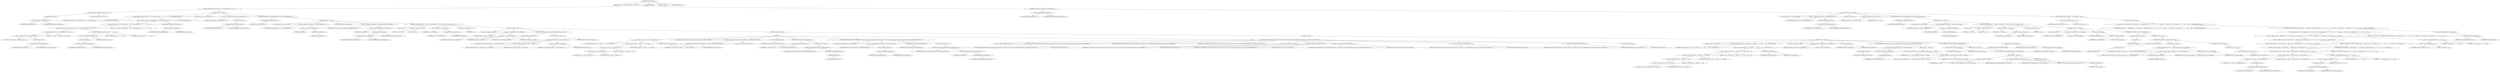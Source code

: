 digraph "doFileOperations" {  
"1952" [label = <(METHOD,doFileOperations)<SUB>763</SUB>> ]
"96" [label = <(PARAM,this)<SUB>763</SUB>> ]
"1953" [label = <(BLOCK,&lt;empty&gt;,&lt;empty&gt;)<SUB>763</SUB>> ]
"1954" [label = <(CONTROL_STRUCTURE,if (fileCopyMap.size() &gt; 0),if (fileCopyMap.size() &gt; 0))<SUB>764</SUB>> ]
"1955" [label = <(&lt;operator&gt;.greaterThan,fileCopyMap.size() &gt; 0)<SUB>764</SUB>> ]
"1956" [label = <(size,fileCopyMap.size())<SUB>764</SUB>> ]
"1957" [label = <(&lt;operator&gt;.fieldAccess,this.fileCopyMap)<SUB>764</SUB>> ]
"1958" [label = <(IDENTIFIER,this,fileCopyMap.size())<SUB>764</SUB>> ]
"1959" [label = <(FIELD_IDENTIFIER,fileCopyMap,fileCopyMap)<SUB>764</SUB>> ]
"1960" [label = <(LITERAL,0,fileCopyMap.size() &gt; 0)<SUB>764</SUB>> ]
"1961" [label = <(BLOCK,&lt;empty&gt;,&lt;empty&gt;)<SUB>764</SUB>> ]
"1962" [label = <(log,log(&quot;Copying &quot; + fileCopyMap.size() + &quot; file&quot; + (fileCopyMap.size() == 1 ? &quot;&quot; : &quot;s&quot;) + &quot; to &quot; + destDir.getAbsolutePath()))<SUB>765</SUB>> ]
"95" [label = <(IDENTIFIER,this,log(&quot;Copying &quot; + fileCopyMap.size() + &quot; file&quot; + (fileCopyMap.size() == 1 ? &quot;&quot; : &quot;s&quot;) + &quot; to &quot; + destDir.getAbsolutePath()))<SUB>765</SUB>> ]
"1963" [label = <(&lt;operator&gt;.addition,&quot;Copying &quot; + fileCopyMap.size() + &quot; file&quot; + (fileCopyMap.size() == 1 ? &quot;&quot; : &quot;s&quot;) + &quot; to &quot; + destDir.getAbsolutePath())<SUB>765</SUB>> ]
"1964" [label = <(&lt;operator&gt;.addition,&quot;Copying &quot; + fileCopyMap.size() + &quot; file&quot; + (fileCopyMap.size() == 1 ? &quot;&quot; : &quot;s&quot;) + &quot; to &quot;)<SUB>765</SUB>> ]
"1965" [label = <(&lt;operator&gt;.addition,&quot;Copying &quot; + fileCopyMap.size() + &quot; file&quot; + (fileCopyMap.size() == 1 ? &quot;&quot; : &quot;s&quot;))<SUB>765</SUB>> ]
"1966" [label = <(&lt;operator&gt;.addition,&quot;Copying &quot; + fileCopyMap.size() + &quot; file&quot;)<SUB>765</SUB>> ]
"1967" [label = <(&lt;operator&gt;.addition,&quot;Copying &quot; + fileCopyMap.size())<SUB>765</SUB>> ]
"1968" [label = <(LITERAL,&quot;Copying &quot;,&quot;Copying &quot; + fileCopyMap.size())<SUB>765</SUB>> ]
"1969" [label = <(size,fileCopyMap.size())<SUB>765</SUB>> ]
"1970" [label = <(&lt;operator&gt;.fieldAccess,this.fileCopyMap)<SUB>765</SUB>> ]
"1971" [label = <(IDENTIFIER,this,fileCopyMap.size())<SUB>765</SUB>> ]
"1972" [label = <(FIELD_IDENTIFIER,fileCopyMap,fileCopyMap)<SUB>765</SUB>> ]
"1973" [label = <(LITERAL,&quot; file&quot;,&quot;Copying &quot; + fileCopyMap.size() + &quot; file&quot;)<SUB>766</SUB>> ]
"1974" [label = <(&lt;operator&gt;.conditional,fileCopyMap.size() == 1 ? &quot;&quot; : &quot;s&quot;)<SUB>766</SUB>> ]
"1975" [label = <(&lt;operator&gt;.equals,fileCopyMap.size() == 1)<SUB>766</SUB>> ]
"1976" [label = <(size,fileCopyMap.size())<SUB>766</SUB>> ]
"1977" [label = <(&lt;operator&gt;.fieldAccess,this.fileCopyMap)<SUB>766</SUB>> ]
"1978" [label = <(IDENTIFIER,this,fileCopyMap.size())<SUB>766</SUB>> ]
"1979" [label = <(FIELD_IDENTIFIER,fileCopyMap,fileCopyMap)<SUB>766</SUB>> ]
"1980" [label = <(LITERAL,1,fileCopyMap.size() == 1)<SUB>766</SUB>> ]
"1981" [label = <(LITERAL,&quot;&quot;,fileCopyMap.size() == 1 ? &quot;&quot; : &quot;s&quot;)<SUB>766</SUB>> ]
"1982" [label = <(LITERAL,&quot;s&quot;,fileCopyMap.size() == 1 ? &quot;&quot; : &quot;s&quot;)<SUB>766</SUB>> ]
"1983" [label = <(LITERAL,&quot; to &quot;,&quot;Copying &quot; + fileCopyMap.size() + &quot; file&quot; + (fileCopyMap.size() == 1 ? &quot;&quot; : &quot;s&quot;) + &quot; to &quot;)<SUB>767</SUB>> ]
"1984" [label = <(getAbsolutePath,destDir.getAbsolutePath())<SUB>767</SUB>> ]
"1985" [label = <(&lt;operator&gt;.fieldAccess,this.destDir)<SUB>767</SUB>> ]
"1986" [label = <(IDENTIFIER,this,destDir.getAbsolutePath())<SUB>767</SUB>> ]
"1987" [label = <(FIELD_IDENTIFIER,destDir,destDir)<SUB>767</SUB>> ]
"1988" [label = <(LOCAL,Enumeration e: java.util.Enumeration)> ]
"1989" [label = <(&lt;operator&gt;.assignment,Enumeration e = fileCopyMap.keys())<SUB>769</SUB>> ]
"1990" [label = <(IDENTIFIER,e,Enumeration e = fileCopyMap.keys())<SUB>769</SUB>> ]
"1991" [label = <(keys,fileCopyMap.keys())<SUB>769</SUB>> ]
"1992" [label = <(&lt;operator&gt;.fieldAccess,this.fileCopyMap)<SUB>769</SUB>> ]
"1993" [label = <(IDENTIFIER,this,fileCopyMap.keys())<SUB>769</SUB>> ]
"1994" [label = <(FIELD_IDENTIFIER,fileCopyMap,fileCopyMap)<SUB>769</SUB>> ]
"1995" [label = <(CONTROL_STRUCTURE,while (e.hasMoreElements()),while (e.hasMoreElements()))<SUB>770</SUB>> ]
"1996" [label = <(hasMoreElements,e.hasMoreElements())<SUB>770</SUB>> ]
"1997" [label = <(IDENTIFIER,e,e.hasMoreElements())<SUB>770</SUB>> ]
"1998" [label = <(BLOCK,&lt;empty&gt;,&lt;empty&gt;)<SUB>770</SUB>> ]
"1999" [label = <(LOCAL,String fromFile: java.lang.String)> ]
"2000" [label = <(&lt;operator&gt;.assignment,String fromFile = (String) e.nextElement())<SUB>771</SUB>> ]
"2001" [label = <(IDENTIFIER,fromFile,String fromFile = (String) e.nextElement())<SUB>771</SUB>> ]
"2002" [label = <(&lt;operator&gt;.cast,(String) e.nextElement())<SUB>771</SUB>> ]
"2003" [label = <(TYPE_REF,String,String)<SUB>771</SUB>> ]
"2004" [label = <(nextElement,e.nextElement())<SUB>771</SUB>> ]
"2005" [label = <(IDENTIFIER,e,e.nextElement())<SUB>771</SUB>> ]
"2006" [label = <(LOCAL,String[] toFiles: java.lang.String[])> ]
"2007" [label = <(&lt;operator&gt;.assignment,String[] toFiles = (String[]) fileCopyMap.get(fromFile))<SUB>772</SUB>> ]
"2008" [label = <(IDENTIFIER,toFiles,String[] toFiles = (String[]) fileCopyMap.get(fromFile))<SUB>772</SUB>> ]
"2009" [label = <(&lt;operator&gt;.cast,(String[]) fileCopyMap.get(fromFile))<SUB>772</SUB>> ]
"2010" [label = <(TYPE_REF,String[],String[])<SUB>772</SUB>> ]
"2011" [label = <(get,fileCopyMap.get(fromFile))<SUB>772</SUB>> ]
"2012" [label = <(&lt;operator&gt;.fieldAccess,this.fileCopyMap)<SUB>772</SUB>> ]
"2013" [label = <(IDENTIFIER,this,fileCopyMap.get(fromFile))<SUB>772</SUB>> ]
"2014" [label = <(FIELD_IDENTIFIER,fileCopyMap,fileCopyMap)<SUB>772</SUB>> ]
"2015" [label = <(IDENTIFIER,fromFile,fileCopyMap.get(fromFile))<SUB>772</SUB>> ]
"2016" [label = <(CONTROL_STRUCTURE,for (int i = 0; Some(i &lt; toFiles.length); i++),for (int i = 0; Some(i &lt; toFiles.length); i++))<SUB>774</SUB>> ]
"2017" [label = <(LOCAL,int i: int)> ]
"2018" [label = <(&lt;operator&gt;.assignment,int i = 0)<SUB>774</SUB>> ]
"2019" [label = <(IDENTIFIER,i,int i = 0)<SUB>774</SUB>> ]
"2020" [label = <(LITERAL,0,int i = 0)<SUB>774</SUB>> ]
"2021" [label = <(&lt;operator&gt;.lessThan,i &lt; toFiles.length)<SUB>774</SUB>> ]
"2022" [label = <(IDENTIFIER,i,i &lt; toFiles.length)<SUB>774</SUB>> ]
"2023" [label = <(&lt;operator&gt;.fieldAccess,toFiles.length)<SUB>774</SUB>> ]
"2024" [label = <(IDENTIFIER,toFiles,i &lt; toFiles.length)<SUB>774</SUB>> ]
"2025" [label = <(FIELD_IDENTIFIER,length,length)<SUB>774</SUB>> ]
"2026" [label = <(&lt;operator&gt;.postIncrement,i++)<SUB>774</SUB>> ]
"2027" [label = <(IDENTIFIER,i,i++)<SUB>774</SUB>> ]
"2028" [label = <(BLOCK,&lt;empty&gt;,&lt;empty&gt;)<SUB>774</SUB>> ]
"2029" [label = <(LOCAL,String toFile: java.lang.String)> ]
"2030" [label = <(&lt;operator&gt;.assignment,String toFile = toFiles[i])<SUB>775</SUB>> ]
"2031" [label = <(IDENTIFIER,toFile,String toFile = toFiles[i])<SUB>775</SUB>> ]
"2032" [label = <(&lt;operator&gt;.indexAccess,toFiles[i])<SUB>775</SUB>> ]
"2033" [label = <(IDENTIFIER,toFiles,String toFile = toFiles[i])<SUB>775</SUB>> ]
"2034" [label = <(IDENTIFIER,i,String toFile = toFiles[i])<SUB>775</SUB>> ]
"2035" [label = <(CONTROL_STRUCTURE,if (fromFile.equals(toFile)),if (fromFile.equals(toFile)))<SUB>777</SUB>> ]
"2036" [label = <(equals,fromFile.equals(toFile))<SUB>777</SUB>> ]
"2037" [label = <(IDENTIFIER,fromFile,fromFile.equals(toFile))<SUB>777</SUB>> ]
"2038" [label = <(IDENTIFIER,toFile,fromFile.equals(toFile))<SUB>777</SUB>> ]
"2039" [label = <(BLOCK,&lt;empty&gt;,&lt;empty&gt;)<SUB>777</SUB>> ]
"2040" [label = <(log,log(&quot;Skipping self-copy of &quot; + fromFile, verbosity))<SUB>778</SUB>> ]
"97" [label = <(IDENTIFIER,this,log(&quot;Skipping self-copy of &quot; + fromFile, verbosity))<SUB>778</SUB>> ]
"2041" [label = <(&lt;operator&gt;.addition,&quot;Skipping self-copy of &quot; + fromFile)<SUB>778</SUB>> ]
"2042" [label = <(LITERAL,&quot;Skipping self-copy of &quot;,&quot;Skipping self-copy of &quot; + fromFile)<SUB>778</SUB>> ]
"2043" [label = <(IDENTIFIER,fromFile,&quot;Skipping self-copy of &quot; + fromFile)<SUB>778</SUB>> ]
"2044" [label = <(&lt;operator&gt;.fieldAccess,this.verbosity)<SUB>778</SUB>> ]
"2045" [label = <(IDENTIFIER,this,log(&quot;Skipping self-copy of &quot; + fromFile, verbosity))<SUB>778</SUB>> ]
"2046" [label = <(FIELD_IDENTIFIER,verbosity,verbosity)<SUB>778</SUB>> ]
"2047" [label = <(CONTROL_STRUCTURE,continue;,continue;)<SUB>779</SUB>> ]
"2048" [label = <(CONTROL_STRUCTURE,try,try)<SUB>781</SUB>> ]
"2049" [label = <(BLOCK,try,try)<SUB>781</SUB>> ]
"2050" [label = <(log,log(&quot;Copying &quot; + fromFile + &quot; to &quot; + toFile, verbosity))<SUB>782</SUB>> ]
"98" [label = <(IDENTIFIER,this,log(&quot;Copying &quot; + fromFile + &quot; to &quot; + toFile, verbosity))<SUB>782</SUB>> ]
"2051" [label = <(&lt;operator&gt;.addition,&quot;Copying &quot; + fromFile + &quot; to &quot; + toFile)<SUB>782</SUB>> ]
"2052" [label = <(&lt;operator&gt;.addition,&quot;Copying &quot; + fromFile + &quot; to &quot;)<SUB>782</SUB>> ]
"2053" [label = <(&lt;operator&gt;.addition,&quot;Copying &quot; + fromFile)<SUB>782</SUB>> ]
"2054" [label = <(LITERAL,&quot;Copying &quot;,&quot;Copying &quot; + fromFile)<SUB>782</SUB>> ]
"2055" [label = <(IDENTIFIER,fromFile,&quot;Copying &quot; + fromFile)<SUB>782</SUB>> ]
"2056" [label = <(LITERAL,&quot; to &quot;,&quot;Copying &quot; + fromFile + &quot; to &quot;)<SUB>782</SUB>> ]
"2057" [label = <(IDENTIFIER,toFile,&quot;Copying &quot; + fromFile + &quot; to &quot; + toFile)<SUB>782</SUB>> ]
"2058" [label = <(&lt;operator&gt;.fieldAccess,this.verbosity)<SUB>782</SUB>> ]
"2059" [label = <(IDENTIFIER,this,log(&quot;Copying &quot; + fromFile + &quot; to &quot; + toFile, verbosity))<SUB>782</SUB>> ]
"2060" [label = <(FIELD_IDENTIFIER,verbosity,verbosity)<SUB>782</SUB>> ]
"100" [label = <(LOCAL,FilterSetCollection executionFilters: org.apache.tools.ant.types.FilterSetCollection)> ]
"2061" [label = <(&lt;operator&gt;.assignment,FilterSetCollection executionFilters = new FilterSetCollection())<SUB>784</SUB>> ]
"2062" [label = <(IDENTIFIER,executionFilters,FilterSetCollection executionFilters = new FilterSetCollection())<SUB>784</SUB>> ]
"2063" [label = <(&lt;operator&gt;.alloc,new FilterSetCollection())<SUB>785</SUB>> ]
"2064" [label = <(&lt;init&gt;,new FilterSetCollection())<SUB>785</SUB>> ]
"99" [label = <(IDENTIFIER,executionFilters,new FilterSetCollection())<SUB>784</SUB>> ]
"2065" [label = <(CONTROL_STRUCTURE,if (filtering),if (filtering))<SUB>786</SUB>> ]
"2066" [label = <(&lt;operator&gt;.fieldAccess,this.filtering)<SUB>786</SUB>> ]
"2067" [label = <(IDENTIFIER,this,if (filtering))<SUB>786</SUB>> ]
"2068" [label = <(FIELD_IDENTIFIER,filtering,filtering)<SUB>786</SUB>> ]
"2069" [label = <(BLOCK,&lt;empty&gt;,&lt;empty&gt;)<SUB>786</SUB>> ]
"2070" [label = <(addFilterSet,addFilterSet(getProject().getGlobalFilterSet()))<SUB>787</SUB>> ]
"2071" [label = <(IDENTIFIER,executionFilters,addFilterSet(getProject().getGlobalFilterSet()))<SUB>787</SUB>> ]
"2072" [label = <(getGlobalFilterSet,getGlobalFilterSet())<SUB>788</SUB>> ]
"2073" [label = <(getProject,getProject())<SUB>788</SUB>> ]
"101" [label = <(IDENTIFIER,this,getProject())<SUB>788</SUB>> ]
"2074" [label = <(CONTROL_STRUCTURE,for (Enumeration filterEnum = filterSets.elements(); Some(filterEnum.hasMoreElements()); ),for (Enumeration filterEnum = filterSets.elements(); Some(filterEnum.hasMoreElements()); ))<SUB>790</SUB>> ]
"2075" [label = <(LOCAL,Enumeration filterEnum: java.util.Enumeration)> ]
"2076" [label = <(&lt;operator&gt;.assignment,Enumeration filterEnum = filterSets.elements())<SUB>790</SUB>> ]
"2077" [label = <(IDENTIFIER,filterEnum,Enumeration filterEnum = filterSets.elements())<SUB>790</SUB>> ]
"2078" [label = <(elements,filterSets.elements())<SUB>790</SUB>> ]
"2079" [label = <(&lt;operator&gt;.fieldAccess,this.filterSets)<SUB>790</SUB>> ]
"2080" [label = <(IDENTIFIER,this,filterSets.elements())<SUB>790</SUB>> ]
"2081" [label = <(FIELD_IDENTIFIER,filterSets,filterSets)<SUB>790</SUB>> ]
"2082" [label = <(hasMoreElements,filterEnum.hasMoreElements())<SUB>791</SUB>> ]
"2083" [label = <(IDENTIFIER,filterEnum,filterEnum.hasMoreElements())<SUB>791</SUB>> ]
"2084" [label = <(BLOCK,&lt;empty&gt;,&lt;empty&gt;)<SUB>791</SUB>> ]
"2085" [label = <(addFilterSet,addFilterSet((FilterSet) filterEnum.nextElement()))<SUB>792</SUB>> ]
"2086" [label = <(IDENTIFIER,executionFilters,addFilterSet((FilterSet) filterEnum.nextElement()))<SUB>792</SUB>> ]
"2087" [label = <(&lt;operator&gt;.cast,(FilterSet) filterEnum.nextElement())<SUB>793</SUB>> ]
"2088" [label = <(TYPE_REF,FilterSet,FilterSet)<SUB>793</SUB>> ]
"2089" [label = <(nextElement,filterEnum.nextElement())<SUB>793</SUB>> ]
"2090" [label = <(IDENTIFIER,filterEnum,filterEnum.nextElement())<SUB>793</SUB>> ]
"2091" [label = <(copyFile,copyFile(fromFile, toFile, executionFilters, filterChains, forceOverwrite, preserveLastModified, inputEncoding, outputEncoding, getProject()))<SUB>795</SUB>> ]
"2092" [label = <(&lt;operator&gt;.fieldAccess,this.fileUtils)<SUB>795</SUB>> ]
"2093" [label = <(IDENTIFIER,this,copyFile(fromFile, toFile, executionFilters, filterChains, forceOverwrite, preserveLastModified, inputEncoding, outputEncoding, getProject()))<SUB>795</SUB>> ]
"2094" [label = <(FIELD_IDENTIFIER,fileUtils,fileUtils)<SUB>795</SUB>> ]
"2095" [label = <(IDENTIFIER,fromFile,copyFile(fromFile, toFile, executionFilters, filterChains, forceOverwrite, preserveLastModified, inputEncoding, outputEncoding, getProject()))<SUB>795</SUB>> ]
"2096" [label = <(IDENTIFIER,toFile,copyFile(fromFile, toFile, executionFilters, filterChains, forceOverwrite, preserveLastModified, inputEncoding, outputEncoding, getProject()))<SUB>795</SUB>> ]
"2097" [label = <(IDENTIFIER,executionFilters,copyFile(fromFile, toFile, executionFilters, filterChains, forceOverwrite, preserveLastModified, inputEncoding, outputEncoding, getProject()))<SUB>795</SUB>> ]
"2098" [label = <(&lt;operator&gt;.fieldAccess,this.filterChains)<SUB>796</SUB>> ]
"2099" [label = <(IDENTIFIER,this,copyFile(fromFile, toFile, executionFilters, filterChains, forceOverwrite, preserveLastModified, inputEncoding, outputEncoding, getProject()))<SUB>796</SUB>> ]
"2100" [label = <(FIELD_IDENTIFIER,filterChains,filterChains)<SUB>796</SUB>> ]
"2101" [label = <(&lt;operator&gt;.fieldAccess,this.forceOverwrite)<SUB>796</SUB>> ]
"2102" [label = <(IDENTIFIER,this,copyFile(fromFile, toFile, executionFilters, filterChains, forceOverwrite, preserveLastModified, inputEncoding, outputEncoding, getProject()))<SUB>796</SUB>> ]
"2103" [label = <(FIELD_IDENTIFIER,forceOverwrite,forceOverwrite)<SUB>796</SUB>> ]
"2104" [label = <(&lt;operator&gt;.fieldAccess,this.preserveLastModified)<SUB>797</SUB>> ]
"2105" [label = <(IDENTIFIER,this,copyFile(fromFile, toFile, executionFilters, filterChains, forceOverwrite, preserveLastModified, inputEncoding, outputEncoding, getProject()))<SUB>797</SUB>> ]
"2106" [label = <(FIELD_IDENTIFIER,preserveLastModified,preserveLastModified)<SUB>797</SUB>> ]
"2107" [label = <(&lt;operator&gt;.fieldAccess,this.inputEncoding)<SUB>797</SUB>> ]
"2108" [label = <(IDENTIFIER,this,copyFile(fromFile, toFile, executionFilters, filterChains, forceOverwrite, preserveLastModified, inputEncoding, outputEncoding, getProject()))<SUB>797</SUB>> ]
"2109" [label = <(FIELD_IDENTIFIER,inputEncoding,inputEncoding)<SUB>797</SUB>> ]
"2110" [label = <(&lt;operator&gt;.fieldAccess,this.outputEncoding)<SUB>798</SUB>> ]
"2111" [label = <(IDENTIFIER,this,copyFile(fromFile, toFile, executionFilters, filterChains, forceOverwrite, preserveLastModified, inputEncoding, outputEncoding, getProject()))<SUB>798</SUB>> ]
"2112" [label = <(FIELD_IDENTIFIER,outputEncoding,outputEncoding)<SUB>798</SUB>> ]
"2113" [label = <(getProject,getProject())<SUB>798</SUB>> ]
"102" [label = <(IDENTIFIER,this,getProject())<SUB>798</SUB>> ]
"2114" [label = <(BLOCK,catch,catch)> ]
"2115" [label = <(BLOCK,&lt;empty&gt;,&lt;empty&gt;)<SUB>799</SUB>> ]
"2116" [label = <(LOCAL,String msg: java.lang.String)> ]
"2117" [label = <(&lt;operator&gt;.assignment,String msg = &quot;Failed to copy &quot; + fromFile + &quot; to &quot; + toFile + &quot; due to &quot; + getDueTo(ioe))<SUB>800</SUB>> ]
"2118" [label = <(IDENTIFIER,msg,String msg = &quot;Failed to copy &quot; + fromFile + &quot; to &quot; + toFile + &quot; due to &quot; + getDueTo(ioe))<SUB>800</SUB>> ]
"2119" [label = <(&lt;operator&gt;.addition,&quot;Failed to copy &quot; + fromFile + &quot; to &quot; + toFile + &quot; due to &quot; + getDueTo(ioe))<SUB>800</SUB>> ]
"2120" [label = <(&lt;operator&gt;.addition,&quot;Failed to copy &quot; + fromFile + &quot; to &quot; + toFile + &quot; due to &quot;)<SUB>800</SUB>> ]
"2121" [label = <(&lt;operator&gt;.addition,&quot;Failed to copy &quot; + fromFile + &quot; to &quot; + toFile)<SUB>800</SUB>> ]
"2122" [label = <(&lt;operator&gt;.addition,&quot;Failed to copy &quot; + fromFile + &quot; to &quot;)<SUB>800</SUB>> ]
"2123" [label = <(&lt;operator&gt;.addition,&quot;Failed to copy &quot; + fromFile)<SUB>800</SUB>> ]
"2124" [label = <(LITERAL,&quot;Failed to copy &quot;,&quot;Failed to copy &quot; + fromFile)<SUB>800</SUB>> ]
"2125" [label = <(IDENTIFIER,fromFile,&quot;Failed to copy &quot; + fromFile)<SUB>800</SUB>> ]
"2126" [label = <(LITERAL,&quot; to &quot;,&quot;Failed to copy &quot; + fromFile + &quot; to &quot;)<SUB>800</SUB>> ]
"2127" [label = <(IDENTIFIER,toFile,&quot;Failed to copy &quot; + fromFile + &quot; to &quot; + toFile)<SUB>800</SUB>> ]
"2128" [label = <(LITERAL,&quot; due to &quot;,&quot;Failed to copy &quot; + fromFile + &quot; to &quot; + toFile + &quot; due to &quot;)<SUB>801</SUB>> ]
"2129" [label = <(getDueTo,this.getDueTo(ioe))<SUB>801</SUB>> ]
"103" [label = <(IDENTIFIER,this,this.getDueTo(ioe))<SUB>801</SUB>> ]
"2130" [label = <(IDENTIFIER,ioe,this.getDueTo(ioe))<SUB>801</SUB>> ]
"105" [label = <(LOCAL,File targetFile: java.io.File)> ]
"2131" [label = <(&lt;operator&gt;.assignment,File targetFile = new File(toFile))<SUB>802</SUB>> ]
"2132" [label = <(IDENTIFIER,targetFile,File targetFile = new File(toFile))<SUB>802</SUB>> ]
"2133" [label = <(&lt;operator&gt;.alloc,new File(toFile))<SUB>802</SUB>> ]
"2134" [label = <(&lt;init&gt;,new File(toFile))<SUB>802</SUB>> ]
"104" [label = <(IDENTIFIER,targetFile,new File(toFile))<SUB>802</SUB>> ]
"2135" [label = <(IDENTIFIER,toFile,new File(toFile))<SUB>802</SUB>> ]
"2136" [label = <(CONTROL_STRUCTURE,if (targetFile.exists() &amp;&amp; !targetFile.delete()),if (targetFile.exists() &amp;&amp; !targetFile.delete()))<SUB>803</SUB>> ]
"2137" [label = <(&lt;operator&gt;.logicalAnd,targetFile.exists() &amp;&amp; !targetFile.delete())<SUB>803</SUB>> ]
"2138" [label = <(exists,targetFile.exists())<SUB>803</SUB>> ]
"2139" [label = <(IDENTIFIER,targetFile,targetFile.exists())<SUB>803</SUB>> ]
"2140" [label = <(&lt;operator&gt;.logicalNot,!targetFile.delete())<SUB>803</SUB>> ]
"2141" [label = <(delete,targetFile.delete())<SUB>803</SUB>> ]
"2142" [label = <(IDENTIFIER,targetFile,targetFile.delete())<SUB>803</SUB>> ]
"2143" [label = <(BLOCK,&lt;empty&gt;,&lt;empty&gt;)<SUB>803</SUB>> ]
"2144" [label = <(&lt;operator&gt;.assignmentPlus,msg += &quot; and I couldn't delete the corrupt &quot; + toFile)<SUB>804</SUB>> ]
"2145" [label = <(IDENTIFIER,msg,msg += &quot; and I couldn't delete the corrupt &quot; + toFile)<SUB>804</SUB>> ]
"2146" [label = <(&lt;operator&gt;.addition,&quot; and I couldn't delete the corrupt &quot; + toFile)<SUB>804</SUB>> ]
"2147" [label = <(LITERAL,&quot; and I couldn't delete the corrupt &quot;,&quot; and I couldn't delete the corrupt &quot; + toFile)<SUB>804</SUB>> ]
"2148" [label = <(IDENTIFIER,toFile,&quot; and I couldn't delete the corrupt &quot; + toFile)<SUB>804</SUB>> ]
"2149" [label = <(CONTROL_STRUCTURE,if (failonerror),if (failonerror))<SUB>806</SUB>> ]
"2150" [label = <(&lt;operator&gt;.fieldAccess,this.failonerror)<SUB>806</SUB>> ]
"2151" [label = <(IDENTIFIER,this,if (failonerror))<SUB>806</SUB>> ]
"2152" [label = <(FIELD_IDENTIFIER,failonerror,failonerror)<SUB>806</SUB>> ]
"2153" [label = <(BLOCK,&lt;empty&gt;,&lt;empty&gt;)<SUB>806</SUB>> ]
"2154" [label = <(&lt;operator&gt;.throw,throw new BuildException(msg, ioe, getLocation());)<SUB>807</SUB>> ]
"2155" [label = <(BLOCK,&lt;empty&gt;,&lt;empty&gt;)<SUB>807</SUB>> ]
"2156" [label = <(&lt;operator&gt;.assignment,&lt;empty&gt;)> ]
"2157" [label = <(IDENTIFIER,$obj39,&lt;empty&gt;)> ]
"2158" [label = <(&lt;operator&gt;.alloc,new BuildException(msg, ioe, getLocation()))<SUB>807</SUB>> ]
"2159" [label = <(&lt;init&gt;,new BuildException(msg, ioe, getLocation()))<SUB>807</SUB>> ]
"2160" [label = <(IDENTIFIER,$obj39,new BuildException(msg, ioe, getLocation()))> ]
"2161" [label = <(IDENTIFIER,msg,new BuildException(msg, ioe, getLocation()))<SUB>807</SUB>> ]
"2162" [label = <(IDENTIFIER,ioe,new BuildException(msg, ioe, getLocation()))<SUB>807</SUB>> ]
"2163" [label = <(getLocation,getLocation())<SUB>807</SUB>> ]
"106" [label = <(IDENTIFIER,this,getLocation())<SUB>807</SUB>> ]
"2164" [label = <(IDENTIFIER,$obj39,&lt;empty&gt;)> ]
"2165" [label = <(log,log(msg, Project.MSG_ERR))<SUB>809</SUB>> ]
"107" [label = <(IDENTIFIER,this,log(msg, Project.MSG_ERR))<SUB>809</SUB>> ]
"2166" [label = <(IDENTIFIER,msg,log(msg, Project.MSG_ERR))<SUB>809</SUB>> ]
"2167" [label = <(&lt;operator&gt;.fieldAccess,Project.MSG_ERR)<SUB>809</SUB>> ]
"2168" [label = <(IDENTIFIER,Project,log(msg, Project.MSG_ERR))<SUB>809</SUB>> ]
"2169" [label = <(FIELD_IDENTIFIER,MSG_ERR,MSG_ERR)<SUB>809</SUB>> ]
"2170" [label = <(CONTROL_STRUCTURE,if (includeEmpty),if (includeEmpty))<SUB>814</SUB>> ]
"2171" [label = <(&lt;operator&gt;.fieldAccess,this.includeEmpty)<SUB>814</SUB>> ]
"2172" [label = <(IDENTIFIER,this,if (includeEmpty))<SUB>814</SUB>> ]
"2173" [label = <(FIELD_IDENTIFIER,includeEmpty,includeEmpty)<SUB>814</SUB>> ]
"2174" [label = <(BLOCK,&lt;empty&gt;,&lt;empty&gt;)<SUB>814</SUB>> ]
"2175" [label = <(LOCAL,Enumeration e: java.util.Enumeration)> ]
"2176" [label = <(&lt;operator&gt;.assignment,Enumeration e = dirCopyMap.elements())<SUB>815</SUB>> ]
"2177" [label = <(IDENTIFIER,e,Enumeration e = dirCopyMap.elements())<SUB>815</SUB>> ]
"2178" [label = <(elements,dirCopyMap.elements())<SUB>815</SUB>> ]
"2179" [label = <(&lt;operator&gt;.fieldAccess,this.dirCopyMap)<SUB>815</SUB>> ]
"2180" [label = <(IDENTIFIER,this,dirCopyMap.elements())<SUB>815</SUB>> ]
"2181" [label = <(FIELD_IDENTIFIER,dirCopyMap,dirCopyMap)<SUB>815</SUB>> ]
"2182" [label = <(LOCAL,int createCount: int)> ]
"2183" [label = <(&lt;operator&gt;.assignment,int createCount = 0)<SUB>816</SUB>> ]
"2184" [label = <(IDENTIFIER,createCount,int createCount = 0)<SUB>816</SUB>> ]
"2185" [label = <(LITERAL,0,int createCount = 0)<SUB>816</SUB>> ]
"2186" [label = <(CONTROL_STRUCTURE,while (e.hasMoreElements()),while (e.hasMoreElements()))<SUB>817</SUB>> ]
"2187" [label = <(hasMoreElements,e.hasMoreElements())<SUB>817</SUB>> ]
"2188" [label = <(IDENTIFIER,e,e.hasMoreElements())<SUB>817</SUB>> ]
"2189" [label = <(BLOCK,&lt;empty&gt;,&lt;empty&gt;)<SUB>817</SUB>> ]
"2190" [label = <(LOCAL,String[] dirs: java.lang.String[])> ]
"2191" [label = <(&lt;operator&gt;.assignment,String[] dirs = (String[]) e.nextElement())<SUB>818</SUB>> ]
"2192" [label = <(IDENTIFIER,dirs,String[] dirs = (String[]) e.nextElement())<SUB>818</SUB>> ]
"2193" [label = <(&lt;operator&gt;.cast,(String[]) e.nextElement())<SUB>818</SUB>> ]
"2194" [label = <(TYPE_REF,String[],String[])<SUB>818</SUB>> ]
"2195" [label = <(nextElement,e.nextElement())<SUB>818</SUB>> ]
"2196" [label = <(IDENTIFIER,e,e.nextElement())<SUB>818</SUB>> ]
"2197" [label = <(CONTROL_STRUCTURE,for (int i = 0; Some(i &lt; dirs.length); i++),for (int i = 0; Some(i &lt; dirs.length); i++))<SUB>819</SUB>> ]
"2198" [label = <(LOCAL,int i: int)> ]
"2199" [label = <(&lt;operator&gt;.assignment,int i = 0)<SUB>819</SUB>> ]
"2200" [label = <(IDENTIFIER,i,int i = 0)<SUB>819</SUB>> ]
"2201" [label = <(LITERAL,0,int i = 0)<SUB>819</SUB>> ]
"2202" [label = <(&lt;operator&gt;.lessThan,i &lt; dirs.length)<SUB>819</SUB>> ]
"2203" [label = <(IDENTIFIER,i,i &lt; dirs.length)<SUB>819</SUB>> ]
"2204" [label = <(&lt;operator&gt;.fieldAccess,dirs.length)<SUB>819</SUB>> ]
"2205" [label = <(IDENTIFIER,dirs,i &lt; dirs.length)<SUB>819</SUB>> ]
"2206" [label = <(FIELD_IDENTIFIER,length,length)<SUB>819</SUB>> ]
"2207" [label = <(&lt;operator&gt;.postIncrement,i++)<SUB>819</SUB>> ]
"2208" [label = <(IDENTIFIER,i,i++)<SUB>819</SUB>> ]
"2209" [label = <(BLOCK,&lt;empty&gt;,&lt;empty&gt;)<SUB>819</SUB>> ]
"109" [label = <(LOCAL,File d: java.io.File)> ]
"2210" [label = <(&lt;operator&gt;.assignment,File d = new File(dirs[i]))<SUB>820</SUB>> ]
"2211" [label = <(IDENTIFIER,d,File d = new File(dirs[i]))<SUB>820</SUB>> ]
"2212" [label = <(&lt;operator&gt;.alloc,new File(dirs[i]))<SUB>820</SUB>> ]
"2213" [label = <(&lt;init&gt;,new File(dirs[i]))<SUB>820</SUB>> ]
"108" [label = <(IDENTIFIER,d,new File(dirs[i]))<SUB>820</SUB>> ]
"2214" [label = <(&lt;operator&gt;.indexAccess,dirs[i])<SUB>820</SUB>> ]
"2215" [label = <(IDENTIFIER,dirs,new File(dirs[i]))<SUB>820</SUB>> ]
"2216" [label = <(IDENTIFIER,i,new File(dirs[i]))<SUB>820</SUB>> ]
"2217" [label = <(CONTROL_STRUCTURE,if (!d.exists()),if (!d.exists()))<SUB>821</SUB>> ]
"2218" [label = <(&lt;operator&gt;.logicalNot,!d.exists())<SUB>821</SUB>> ]
"2219" [label = <(exists,d.exists())<SUB>821</SUB>> ]
"2220" [label = <(IDENTIFIER,d,d.exists())<SUB>821</SUB>> ]
"2221" [label = <(BLOCK,&lt;empty&gt;,&lt;empty&gt;)<SUB>821</SUB>> ]
"2222" [label = <(CONTROL_STRUCTURE,if (!d.mkdirs()),if (!d.mkdirs()))<SUB>822</SUB>> ]
"2223" [label = <(&lt;operator&gt;.logicalNot,!d.mkdirs())<SUB>822</SUB>> ]
"2224" [label = <(mkdirs,d.mkdirs())<SUB>822</SUB>> ]
"2225" [label = <(IDENTIFIER,d,d.mkdirs())<SUB>822</SUB>> ]
"2226" [label = <(BLOCK,&lt;empty&gt;,&lt;empty&gt;)<SUB>822</SUB>> ]
"2227" [label = <(log,log(&quot;Unable to create directory &quot; + d.getAbsolutePath(), Project.MSG_ERR))<SUB>823</SUB>> ]
"110" [label = <(IDENTIFIER,this,log(&quot;Unable to create directory &quot; + d.getAbsolutePath(), Project.MSG_ERR))<SUB>823</SUB>> ]
"2228" [label = <(&lt;operator&gt;.addition,&quot;Unable to create directory &quot; + d.getAbsolutePath())<SUB>823</SUB>> ]
"2229" [label = <(LITERAL,&quot;Unable to create directory &quot;,&quot;Unable to create directory &quot; + d.getAbsolutePath())<SUB>823</SUB>> ]
"2230" [label = <(getAbsolutePath,d.getAbsolutePath())<SUB>824</SUB>> ]
"2231" [label = <(IDENTIFIER,d,d.getAbsolutePath())<SUB>824</SUB>> ]
"2232" [label = <(&lt;operator&gt;.fieldAccess,Project.MSG_ERR)<SUB>824</SUB>> ]
"2233" [label = <(IDENTIFIER,Project,log(&quot;Unable to create directory &quot; + d.getAbsolutePath(), Project.MSG_ERR))<SUB>824</SUB>> ]
"2234" [label = <(FIELD_IDENTIFIER,MSG_ERR,MSG_ERR)<SUB>824</SUB>> ]
"2235" [label = <(CONTROL_STRUCTURE,else,else)<SUB>825</SUB>> ]
"2236" [label = <(BLOCK,&lt;empty&gt;,&lt;empty&gt;)<SUB>825</SUB>> ]
"2237" [label = <(&lt;operator&gt;.postIncrement,createCount++)<SUB>826</SUB>> ]
"2238" [label = <(IDENTIFIER,createCount,createCount++)<SUB>826</SUB>> ]
"2239" [label = <(CONTROL_STRUCTURE,if (createCount &gt; 0),if (createCount &gt; 0))<SUB>831</SUB>> ]
"2240" [label = <(&lt;operator&gt;.greaterThan,createCount &gt; 0)<SUB>831</SUB>> ]
"2241" [label = <(IDENTIFIER,createCount,createCount &gt; 0)<SUB>831</SUB>> ]
"2242" [label = <(LITERAL,0,createCount &gt; 0)<SUB>831</SUB>> ]
"2243" [label = <(BLOCK,&lt;empty&gt;,&lt;empty&gt;)<SUB>831</SUB>> ]
"2244" [label = <(log,log(&quot;Copied &quot; + dirCopyMap.size() + &quot; empty director&quot; + (dirCopyMap.size() == 1 ? &quot;y&quot; : &quot;ies&quot;) + &quot; to &quot; + createCount + &quot; empty director&quot; + (createCount == 1 ? &quot;y&quot; : &quot;ies&quot;) + &quot; under &quot; + destDir.getAbsolutePath()))<SUB>832</SUB>> ]
"111" [label = <(IDENTIFIER,this,log(&quot;Copied &quot; + dirCopyMap.size() + &quot; empty director&quot; + (dirCopyMap.size() == 1 ? &quot;y&quot; : &quot;ies&quot;) + &quot; to &quot; + createCount + &quot; empty director&quot; + (createCount == 1 ? &quot;y&quot; : &quot;ies&quot;) + &quot; under &quot; + destDir.getAbsolutePath()))<SUB>832</SUB>> ]
"2245" [label = <(&lt;operator&gt;.addition,&quot;Copied &quot; + dirCopyMap.size() + &quot; empty director&quot; + (dirCopyMap.size() == 1 ? &quot;y&quot; : &quot;ies&quot;) + &quot; to &quot; + createCount + &quot; empty director&quot; + (createCount == 1 ? &quot;y&quot; : &quot;ies&quot;) + &quot; under &quot; + destDir.getAbsolutePath())<SUB>832</SUB>> ]
"2246" [label = <(&lt;operator&gt;.addition,&quot;Copied &quot; + dirCopyMap.size() + &quot; empty director&quot; + (dirCopyMap.size() == 1 ? &quot;y&quot; : &quot;ies&quot;) + &quot; to &quot; + createCount + &quot; empty director&quot; + (createCount == 1 ? &quot;y&quot; : &quot;ies&quot;) + &quot; under &quot;)<SUB>832</SUB>> ]
"2247" [label = <(&lt;operator&gt;.addition,&quot;Copied &quot; + dirCopyMap.size() + &quot; empty director&quot; + (dirCopyMap.size() == 1 ? &quot;y&quot; : &quot;ies&quot;) + &quot; to &quot; + createCount + &quot; empty director&quot; + (createCount == 1 ? &quot;y&quot; : &quot;ies&quot;))<SUB>832</SUB>> ]
"2248" [label = <(&lt;operator&gt;.addition,&quot;Copied &quot; + dirCopyMap.size() + &quot; empty director&quot; + (dirCopyMap.size() == 1 ? &quot;y&quot; : &quot;ies&quot;) + &quot; to &quot; + createCount + &quot; empty director&quot;)<SUB>832</SUB>> ]
"2249" [label = <(&lt;operator&gt;.addition,&quot;Copied &quot; + dirCopyMap.size() + &quot; empty director&quot; + (dirCopyMap.size() == 1 ? &quot;y&quot; : &quot;ies&quot;) + &quot; to &quot; + createCount)<SUB>832</SUB>> ]
"2250" [label = <(&lt;operator&gt;.addition,&quot;Copied &quot; + dirCopyMap.size() + &quot; empty director&quot; + (dirCopyMap.size() == 1 ? &quot;y&quot; : &quot;ies&quot;) + &quot; to &quot;)<SUB>832</SUB>> ]
"2251" [label = <(&lt;operator&gt;.addition,&quot;Copied &quot; + dirCopyMap.size() + &quot; empty director&quot; + (dirCopyMap.size() == 1 ? &quot;y&quot; : &quot;ies&quot;))<SUB>832</SUB>> ]
"2252" [label = <(&lt;operator&gt;.addition,&quot;Copied &quot; + dirCopyMap.size() + &quot; empty director&quot;)<SUB>832</SUB>> ]
"2253" [label = <(&lt;operator&gt;.addition,&quot;Copied &quot; + dirCopyMap.size())<SUB>832</SUB>> ]
"2254" [label = <(LITERAL,&quot;Copied &quot;,&quot;Copied &quot; + dirCopyMap.size())<SUB>832</SUB>> ]
"2255" [label = <(size,dirCopyMap.size())<SUB>832</SUB>> ]
"2256" [label = <(&lt;operator&gt;.fieldAccess,this.dirCopyMap)<SUB>832</SUB>> ]
"2257" [label = <(IDENTIFIER,this,dirCopyMap.size())<SUB>832</SUB>> ]
"2258" [label = <(FIELD_IDENTIFIER,dirCopyMap,dirCopyMap)<SUB>832</SUB>> ]
"2259" [label = <(LITERAL,&quot; empty director&quot;,&quot;Copied &quot; + dirCopyMap.size() + &quot; empty director&quot;)<SUB>833</SUB>> ]
"2260" [label = <(&lt;operator&gt;.conditional,dirCopyMap.size() == 1 ? &quot;y&quot; : &quot;ies&quot;)<SUB>834</SUB>> ]
"2261" [label = <(&lt;operator&gt;.equals,dirCopyMap.size() == 1)<SUB>834</SUB>> ]
"2262" [label = <(size,dirCopyMap.size())<SUB>834</SUB>> ]
"2263" [label = <(&lt;operator&gt;.fieldAccess,this.dirCopyMap)<SUB>834</SUB>> ]
"2264" [label = <(IDENTIFIER,this,dirCopyMap.size())<SUB>834</SUB>> ]
"2265" [label = <(FIELD_IDENTIFIER,dirCopyMap,dirCopyMap)<SUB>834</SUB>> ]
"2266" [label = <(LITERAL,1,dirCopyMap.size() == 1)<SUB>834</SUB>> ]
"2267" [label = <(LITERAL,&quot;y&quot;,dirCopyMap.size() == 1 ? &quot;y&quot; : &quot;ies&quot;)<SUB>834</SUB>> ]
"2268" [label = <(LITERAL,&quot;ies&quot;,dirCopyMap.size() == 1 ? &quot;y&quot; : &quot;ies&quot;)<SUB>834</SUB>> ]
"2269" [label = <(LITERAL,&quot; to &quot;,&quot;Copied &quot; + dirCopyMap.size() + &quot; empty director&quot; + (dirCopyMap.size() == 1 ? &quot;y&quot; : &quot;ies&quot;) + &quot; to &quot;)<SUB>835</SUB>> ]
"2270" [label = <(IDENTIFIER,createCount,&quot;Copied &quot; + dirCopyMap.size() + &quot; empty director&quot; + (dirCopyMap.size() == 1 ? &quot;y&quot; : &quot;ies&quot;) + &quot; to &quot; + createCount)<SUB>835</SUB>> ]
"2271" [label = <(LITERAL,&quot; empty director&quot;,&quot;Copied &quot; + dirCopyMap.size() + &quot; empty director&quot; + (dirCopyMap.size() == 1 ? &quot;y&quot; : &quot;ies&quot;) + &quot; to &quot; + createCount + &quot; empty director&quot;)<SUB>836</SUB>> ]
"2272" [label = <(&lt;operator&gt;.conditional,createCount == 1 ? &quot;y&quot; : &quot;ies&quot;)<SUB>837</SUB>> ]
"2273" [label = <(&lt;operator&gt;.equals,createCount == 1)<SUB>837</SUB>> ]
"2274" [label = <(IDENTIFIER,createCount,createCount == 1)<SUB>837</SUB>> ]
"2275" [label = <(LITERAL,1,createCount == 1)<SUB>837</SUB>> ]
"2276" [label = <(LITERAL,&quot;y&quot;,createCount == 1 ? &quot;y&quot; : &quot;ies&quot;)<SUB>837</SUB>> ]
"2277" [label = <(LITERAL,&quot;ies&quot;,createCount == 1 ? &quot;y&quot; : &quot;ies&quot;)<SUB>837</SUB>> ]
"2278" [label = <(LITERAL,&quot; under &quot;,&quot;Copied &quot; + dirCopyMap.size() + &quot; empty director&quot; + (dirCopyMap.size() == 1 ? &quot;y&quot; : &quot;ies&quot;) + &quot; to &quot; + createCount + &quot; empty director&quot; + (createCount == 1 ? &quot;y&quot; : &quot;ies&quot;) + &quot; under &quot;)<SUB>837</SUB>> ]
"2279" [label = <(getAbsolutePath,destDir.getAbsolutePath())<SUB>838</SUB>> ]
"2280" [label = <(&lt;operator&gt;.fieldAccess,this.destDir)<SUB>838</SUB>> ]
"2281" [label = <(IDENTIFIER,this,destDir.getAbsolutePath())<SUB>838</SUB>> ]
"2282" [label = <(FIELD_IDENTIFIER,destDir,destDir)<SUB>838</SUB>> ]
"2283" [label = <(MODIFIER,PROTECTED)> ]
"2284" [label = <(MODIFIER,VIRTUAL)> ]
"2285" [label = <(METHOD_RETURN,void)<SUB>763</SUB>> ]
  "1952" -> "96" 
  "1952" -> "1953" 
  "1952" -> "2283" 
  "1952" -> "2284" 
  "1952" -> "2285" 
  "1953" -> "1954" 
  "1953" -> "2170" 
  "1954" -> "1955" 
  "1954" -> "1961" 
  "1955" -> "1956" 
  "1955" -> "1960" 
  "1956" -> "1957" 
  "1957" -> "1958" 
  "1957" -> "1959" 
  "1961" -> "1962" 
  "1961" -> "1988" 
  "1961" -> "1989" 
  "1961" -> "1995" 
  "1962" -> "95" 
  "1962" -> "1963" 
  "1963" -> "1964" 
  "1963" -> "1984" 
  "1964" -> "1965" 
  "1964" -> "1983" 
  "1965" -> "1966" 
  "1965" -> "1974" 
  "1966" -> "1967" 
  "1966" -> "1973" 
  "1967" -> "1968" 
  "1967" -> "1969" 
  "1969" -> "1970" 
  "1970" -> "1971" 
  "1970" -> "1972" 
  "1974" -> "1975" 
  "1974" -> "1981" 
  "1974" -> "1982" 
  "1975" -> "1976" 
  "1975" -> "1980" 
  "1976" -> "1977" 
  "1977" -> "1978" 
  "1977" -> "1979" 
  "1984" -> "1985" 
  "1985" -> "1986" 
  "1985" -> "1987" 
  "1989" -> "1990" 
  "1989" -> "1991" 
  "1991" -> "1992" 
  "1992" -> "1993" 
  "1992" -> "1994" 
  "1995" -> "1996" 
  "1995" -> "1998" 
  "1996" -> "1997" 
  "1998" -> "1999" 
  "1998" -> "2000" 
  "1998" -> "2006" 
  "1998" -> "2007" 
  "1998" -> "2016" 
  "2000" -> "2001" 
  "2000" -> "2002" 
  "2002" -> "2003" 
  "2002" -> "2004" 
  "2004" -> "2005" 
  "2007" -> "2008" 
  "2007" -> "2009" 
  "2009" -> "2010" 
  "2009" -> "2011" 
  "2011" -> "2012" 
  "2011" -> "2015" 
  "2012" -> "2013" 
  "2012" -> "2014" 
  "2016" -> "2017" 
  "2016" -> "2018" 
  "2016" -> "2021" 
  "2016" -> "2026" 
  "2016" -> "2028" 
  "2018" -> "2019" 
  "2018" -> "2020" 
  "2021" -> "2022" 
  "2021" -> "2023" 
  "2023" -> "2024" 
  "2023" -> "2025" 
  "2026" -> "2027" 
  "2028" -> "2029" 
  "2028" -> "2030" 
  "2028" -> "2035" 
  "2028" -> "2048" 
  "2030" -> "2031" 
  "2030" -> "2032" 
  "2032" -> "2033" 
  "2032" -> "2034" 
  "2035" -> "2036" 
  "2035" -> "2039" 
  "2036" -> "2037" 
  "2036" -> "2038" 
  "2039" -> "2040" 
  "2039" -> "2047" 
  "2040" -> "97" 
  "2040" -> "2041" 
  "2040" -> "2044" 
  "2041" -> "2042" 
  "2041" -> "2043" 
  "2044" -> "2045" 
  "2044" -> "2046" 
  "2048" -> "2049" 
  "2048" -> "2114" 
  "2049" -> "2050" 
  "2049" -> "100" 
  "2049" -> "2061" 
  "2049" -> "2064" 
  "2049" -> "2065" 
  "2049" -> "2074" 
  "2049" -> "2091" 
  "2050" -> "98" 
  "2050" -> "2051" 
  "2050" -> "2058" 
  "2051" -> "2052" 
  "2051" -> "2057" 
  "2052" -> "2053" 
  "2052" -> "2056" 
  "2053" -> "2054" 
  "2053" -> "2055" 
  "2058" -> "2059" 
  "2058" -> "2060" 
  "2061" -> "2062" 
  "2061" -> "2063" 
  "2064" -> "99" 
  "2065" -> "2066" 
  "2065" -> "2069" 
  "2066" -> "2067" 
  "2066" -> "2068" 
  "2069" -> "2070" 
  "2070" -> "2071" 
  "2070" -> "2072" 
  "2072" -> "2073" 
  "2073" -> "101" 
  "2074" -> "2075" 
  "2074" -> "2076" 
  "2074" -> "2082" 
  "2074" -> "2084" 
  "2076" -> "2077" 
  "2076" -> "2078" 
  "2078" -> "2079" 
  "2079" -> "2080" 
  "2079" -> "2081" 
  "2082" -> "2083" 
  "2084" -> "2085" 
  "2085" -> "2086" 
  "2085" -> "2087" 
  "2087" -> "2088" 
  "2087" -> "2089" 
  "2089" -> "2090" 
  "2091" -> "2092" 
  "2091" -> "2095" 
  "2091" -> "2096" 
  "2091" -> "2097" 
  "2091" -> "2098" 
  "2091" -> "2101" 
  "2091" -> "2104" 
  "2091" -> "2107" 
  "2091" -> "2110" 
  "2091" -> "2113" 
  "2092" -> "2093" 
  "2092" -> "2094" 
  "2098" -> "2099" 
  "2098" -> "2100" 
  "2101" -> "2102" 
  "2101" -> "2103" 
  "2104" -> "2105" 
  "2104" -> "2106" 
  "2107" -> "2108" 
  "2107" -> "2109" 
  "2110" -> "2111" 
  "2110" -> "2112" 
  "2113" -> "102" 
  "2114" -> "2115" 
  "2115" -> "2116" 
  "2115" -> "2117" 
  "2115" -> "105" 
  "2115" -> "2131" 
  "2115" -> "2134" 
  "2115" -> "2136" 
  "2115" -> "2149" 
  "2115" -> "2165" 
  "2117" -> "2118" 
  "2117" -> "2119" 
  "2119" -> "2120" 
  "2119" -> "2129" 
  "2120" -> "2121" 
  "2120" -> "2128" 
  "2121" -> "2122" 
  "2121" -> "2127" 
  "2122" -> "2123" 
  "2122" -> "2126" 
  "2123" -> "2124" 
  "2123" -> "2125" 
  "2129" -> "103" 
  "2129" -> "2130" 
  "2131" -> "2132" 
  "2131" -> "2133" 
  "2134" -> "104" 
  "2134" -> "2135" 
  "2136" -> "2137" 
  "2136" -> "2143" 
  "2137" -> "2138" 
  "2137" -> "2140" 
  "2138" -> "2139" 
  "2140" -> "2141" 
  "2141" -> "2142" 
  "2143" -> "2144" 
  "2144" -> "2145" 
  "2144" -> "2146" 
  "2146" -> "2147" 
  "2146" -> "2148" 
  "2149" -> "2150" 
  "2149" -> "2153" 
  "2150" -> "2151" 
  "2150" -> "2152" 
  "2153" -> "2154" 
  "2154" -> "2155" 
  "2155" -> "2156" 
  "2155" -> "2159" 
  "2155" -> "2164" 
  "2156" -> "2157" 
  "2156" -> "2158" 
  "2159" -> "2160" 
  "2159" -> "2161" 
  "2159" -> "2162" 
  "2159" -> "2163" 
  "2163" -> "106" 
  "2165" -> "107" 
  "2165" -> "2166" 
  "2165" -> "2167" 
  "2167" -> "2168" 
  "2167" -> "2169" 
  "2170" -> "2171" 
  "2170" -> "2174" 
  "2171" -> "2172" 
  "2171" -> "2173" 
  "2174" -> "2175" 
  "2174" -> "2176" 
  "2174" -> "2182" 
  "2174" -> "2183" 
  "2174" -> "2186" 
  "2174" -> "2239" 
  "2176" -> "2177" 
  "2176" -> "2178" 
  "2178" -> "2179" 
  "2179" -> "2180" 
  "2179" -> "2181" 
  "2183" -> "2184" 
  "2183" -> "2185" 
  "2186" -> "2187" 
  "2186" -> "2189" 
  "2187" -> "2188" 
  "2189" -> "2190" 
  "2189" -> "2191" 
  "2189" -> "2197" 
  "2191" -> "2192" 
  "2191" -> "2193" 
  "2193" -> "2194" 
  "2193" -> "2195" 
  "2195" -> "2196" 
  "2197" -> "2198" 
  "2197" -> "2199" 
  "2197" -> "2202" 
  "2197" -> "2207" 
  "2197" -> "2209" 
  "2199" -> "2200" 
  "2199" -> "2201" 
  "2202" -> "2203" 
  "2202" -> "2204" 
  "2204" -> "2205" 
  "2204" -> "2206" 
  "2207" -> "2208" 
  "2209" -> "109" 
  "2209" -> "2210" 
  "2209" -> "2213" 
  "2209" -> "2217" 
  "2210" -> "2211" 
  "2210" -> "2212" 
  "2213" -> "108" 
  "2213" -> "2214" 
  "2214" -> "2215" 
  "2214" -> "2216" 
  "2217" -> "2218" 
  "2217" -> "2221" 
  "2218" -> "2219" 
  "2219" -> "2220" 
  "2221" -> "2222" 
  "2222" -> "2223" 
  "2222" -> "2226" 
  "2222" -> "2235" 
  "2223" -> "2224" 
  "2224" -> "2225" 
  "2226" -> "2227" 
  "2227" -> "110" 
  "2227" -> "2228" 
  "2227" -> "2232" 
  "2228" -> "2229" 
  "2228" -> "2230" 
  "2230" -> "2231" 
  "2232" -> "2233" 
  "2232" -> "2234" 
  "2235" -> "2236" 
  "2236" -> "2237" 
  "2237" -> "2238" 
  "2239" -> "2240" 
  "2239" -> "2243" 
  "2240" -> "2241" 
  "2240" -> "2242" 
  "2243" -> "2244" 
  "2244" -> "111" 
  "2244" -> "2245" 
  "2245" -> "2246" 
  "2245" -> "2279" 
  "2246" -> "2247" 
  "2246" -> "2278" 
  "2247" -> "2248" 
  "2247" -> "2272" 
  "2248" -> "2249" 
  "2248" -> "2271" 
  "2249" -> "2250" 
  "2249" -> "2270" 
  "2250" -> "2251" 
  "2250" -> "2269" 
  "2251" -> "2252" 
  "2251" -> "2260" 
  "2252" -> "2253" 
  "2252" -> "2259" 
  "2253" -> "2254" 
  "2253" -> "2255" 
  "2255" -> "2256" 
  "2256" -> "2257" 
  "2256" -> "2258" 
  "2260" -> "2261" 
  "2260" -> "2267" 
  "2260" -> "2268" 
  "2261" -> "2262" 
  "2261" -> "2266" 
  "2262" -> "2263" 
  "2263" -> "2264" 
  "2263" -> "2265" 
  "2272" -> "2273" 
  "2272" -> "2276" 
  "2272" -> "2277" 
  "2273" -> "2274" 
  "2273" -> "2275" 
  "2279" -> "2280" 
  "2280" -> "2281" 
  "2280" -> "2282" 
}
